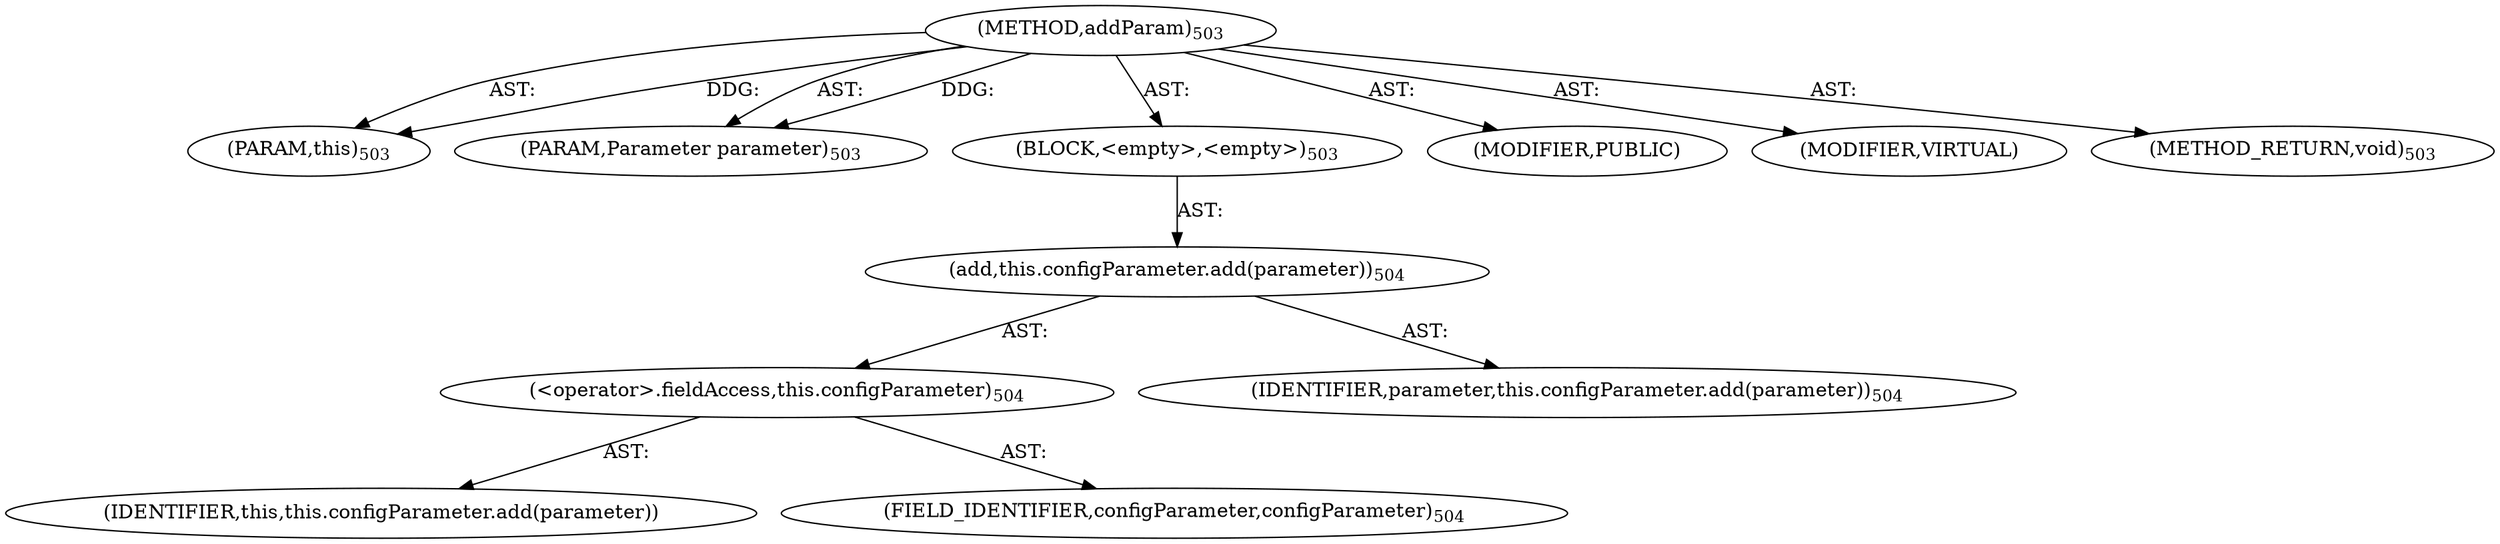 digraph "addParam" {  
"111669149703" [label = <(METHOD,addParam)<SUB>503</SUB>> ]
"115964117008" [label = <(PARAM,this)<SUB>503</SUB>> ]
"115964117009" [label = <(PARAM,Parameter parameter)<SUB>503</SUB>> ]
"25769803818" [label = <(BLOCK,&lt;empty&gt;,&lt;empty&gt;)<SUB>503</SUB>> ]
"30064771272" [label = <(add,this.configParameter.add(parameter))<SUB>504</SUB>> ]
"30064771273" [label = <(&lt;operator&gt;.fieldAccess,this.configParameter)<SUB>504</SUB>> ]
"68719476886" [label = <(IDENTIFIER,this,this.configParameter.add(parameter))> ]
"55834574903" [label = <(FIELD_IDENTIFIER,configParameter,configParameter)<SUB>504</SUB>> ]
"68719476887" [label = <(IDENTIFIER,parameter,this.configParameter.add(parameter))<SUB>504</SUB>> ]
"133143986201" [label = <(MODIFIER,PUBLIC)> ]
"133143986202" [label = <(MODIFIER,VIRTUAL)> ]
"128849018887" [label = <(METHOD_RETURN,void)<SUB>503</SUB>> ]
  "111669149703" -> "115964117008"  [ label = "AST: "] 
  "111669149703" -> "115964117009"  [ label = "AST: "] 
  "111669149703" -> "25769803818"  [ label = "AST: "] 
  "111669149703" -> "133143986201"  [ label = "AST: "] 
  "111669149703" -> "133143986202"  [ label = "AST: "] 
  "111669149703" -> "128849018887"  [ label = "AST: "] 
  "25769803818" -> "30064771272"  [ label = "AST: "] 
  "30064771272" -> "30064771273"  [ label = "AST: "] 
  "30064771272" -> "68719476887"  [ label = "AST: "] 
  "30064771273" -> "68719476886"  [ label = "AST: "] 
  "30064771273" -> "55834574903"  [ label = "AST: "] 
  "111669149703" -> "115964117008"  [ label = "DDG: "] 
  "111669149703" -> "115964117009"  [ label = "DDG: "] 
}
